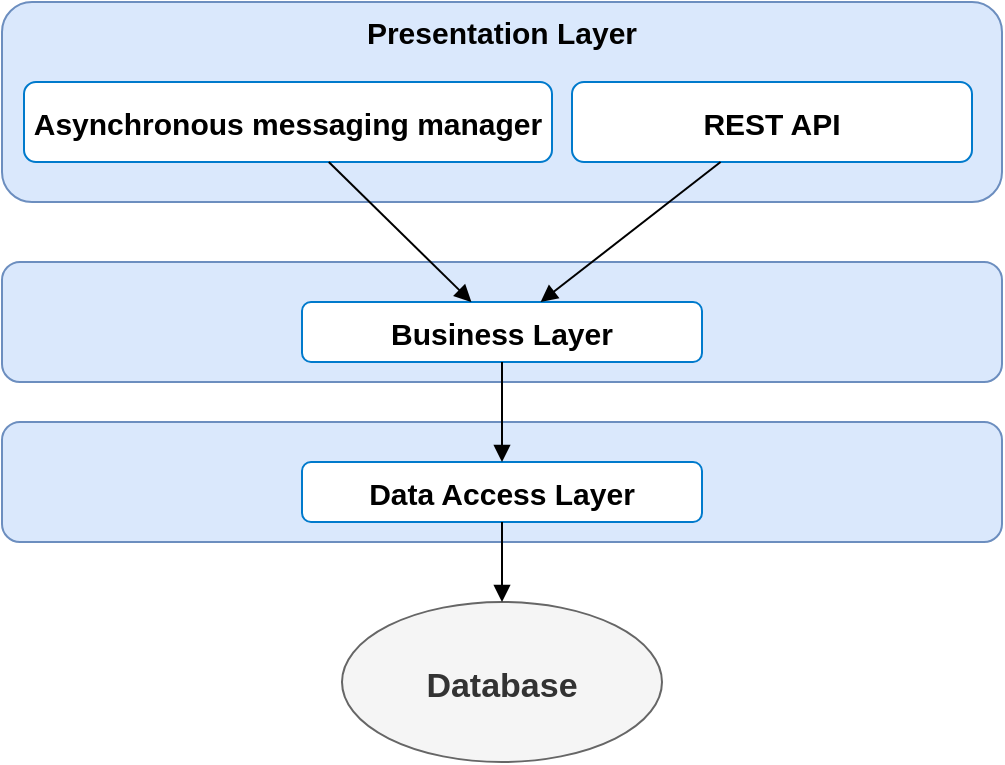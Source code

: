 <mxfile version="28.2.0">
  <diagram name="Gateway Security" id="JCOrZ1CxBGOPEMjygQDn">
    <mxGraphModel dx="50299" dy="25549" grid="0" gridSize="10" guides="1" tooltips="1" connect="1" arrows="1" fold="1" page="0" pageScale="1" pageWidth="291" pageHeight="413" background="none" math="0" shadow="0">
      <root>
        <mxCell id="0" />
        <mxCell id="1" parent="0" />
        <mxCell id="uysvjnHe-gaITb4ts8Dn-10" style="endArrow=block" parent="1" edge="1" />
        <mxCell id="uysvjnHe-gaITb4ts8Dn-11" style="endArrow=block" parent="1" edge="1" />
        <mxCell id="uysvjnHe-gaITb4ts8Dn-12" style="endArrow=block" parent="1" edge="1" />
        <mxCell id="uysvjnHe-gaITb4ts8Dn-13" style="endArrow=block" parent="1" edge="1" />
        <mxCell id="uysvjnHe-gaITb4ts8Dn-14" style="endArrow=block" parent="1" edge="1" />
        <mxCell id="uysvjnHe-gaITb4ts8Dn-15" style="endArrow=block" parent="1" edge="1" />
        <mxCell id="uysvjnHe-gaITb4ts8Dn-16" style="endArrow=block" parent="1" edge="1" />
        <mxCell id="uysvjnHe-gaITb4ts8Dn-17" style="endArrow=block" parent="1" edge="1" />
        <mxCell id="Qj6SqwlDsyFUhkEptKqb-39" style="fontStyle=1;fontSize=15;" parent="1" edge="1">
          <mxGeometry relative="1" as="geometry">
            <mxPoint x="-120" y="-196.875" as="sourcePoint" />
            <mxPoint x="-20" y="-203.125" as="targetPoint" />
          </mxGeometry>
        </mxCell>
        <mxCell id="TngklpUK372EJ_DTqBVW-1" value="" style="rounded=1;fillColor=#dae8fc;strokeColor=#6c8ebf;fontStyle=1;fontSize=15;" parent="1" vertex="1">
          <mxGeometry x="-340" y="-340" width="500" height="100" as="geometry" />
        </mxCell>
        <mxCell id="TngklpUK372EJ_DTqBVW-2" value="Asynchronous messaging manager" style="rounded=1;fillColor=#FFFFFF;strokeColor=#007ACC;fontStyle=1;fontSize=15;" parent="TngklpUK372EJ_DTqBVW-1" vertex="1">
          <mxGeometry x="11" y="40" width="264" height="40" as="geometry" />
        </mxCell>
        <mxCell id="TngklpUK372EJ_DTqBVW-3" value="REST API" style="rounded=1;fillColor=#FFFFFF;strokeColor=#007ACC;fontStyle=1;fontSize=15;" parent="TngklpUK372EJ_DTqBVW-1" vertex="1">
          <mxGeometry x="285" y="40" width="200" height="40" as="geometry" />
        </mxCell>
        <mxCell id="TngklpUK372EJ_DTqBVW-13" value="&lt;span data-end=&quot;385&quot; data-start=&quot;349&quot;&gt;Presentation Layer&lt;/span&gt;" style="text;html=1;align=center;verticalAlign=middle;whiteSpace=wrap;rounded=0;fontStyle=1;fontSize=15;" parent="TngklpUK372EJ_DTqBVW-1" vertex="1">
          <mxGeometry x="180" width="140" height="30" as="geometry" />
        </mxCell>
        <mxCell id="TngklpUK372EJ_DTqBVW-4" value="Business Layer" style="rounded=1;fillColor=#dae8fc;strokeColor=#6c8ebf;fontStyle=1;fontSize=15;" parent="1" vertex="1">
          <mxGeometry x="-340" y="-210" width="500" height="60" as="geometry" />
        </mxCell>
        <mxCell id="TngklpUK372EJ_DTqBVW-5" value="Business Layer" style="rounded=1;fillColor=#FFFFFF;strokeColor=#007ACC;fontStyle=1;fontSize=15;" parent="TngklpUK372EJ_DTqBVW-4" vertex="1">
          <mxGeometry x="150" y="20" width="200" height="30" as="geometry" />
        </mxCell>
        <mxCell id="TngklpUK372EJ_DTqBVW-6" value="DAO Layer" style="rounded=1;fillColor=#dae8fc;strokeColor=#6c8ebf;fontStyle=1;fontSize=15;" parent="1" vertex="1">
          <mxGeometry x="-340" y="-130" width="500" height="60" as="geometry" />
        </mxCell>
        <mxCell id="TngklpUK372EJ_DTqBVW-7" value="Data Access Layer" style="rounded=1;fillColor=#FFFFFF;strokeColor=#007ACC;fontStyle=1;fontSize=15;" parent="TngklpUK372EJ_DTqBVW-6" vertex="1">
          <mxGeometry x="150" y="20" width="200" height="30" as="geometry" />
        </mxCell>
        <mxCell id="TngklpUK372EJ_DTqBVW-8" value="Database" style="shape=ellipse;perimeter=ellipsePerimeter;fillColor=#f5f5f5;strokeColor=#666666;fontColor=#333333;fontStyle=1;fontSize=17;" parent="1" vertex="1">
          <mxGeometry x="-170" y="-40" width="160" height="80" as="geometry" />
        </mxCell>
        <mxCell id="TngklpUK372EJ_DTqBVW-9" style="endArrow=block;fontStyle=1;fontSize=15;" parent="1" source="TngklpUK372EJ_DTqBVW-2" target="TngklpUK372EJ_DTqBVW-5" edge="1">
          <mxGeometry relative="1" as="geometry" />
        </mxCell>
        <mxCell id="TngklpUK372EJ_DTqBVW-10" style="endArrow=block;fontStyle=1;fontSize=15;" parent="1" source="TngklpUK372EJ_DTqBVW-3" target="TngklpUK372EJ_DTqBVW-5" edge="1">
          <mxGeometry relative="1" as="geometry" />
        </mxCell>
        <mxCell id="TngklpUK372EJ_DTqBVW-11" style="endArrow=block;fontStyle=1;fontSize=15;" parent="1" source="TngklpUK372EJ_DTqBVW-5" target="TngklpUK372EJ_DTqBVW-7" edge="1">
          <mxGeometry relative="1" as="geometry" />
        </mxCell>
        <mxCell id="TngklpUK372EJ_DTqBVW-12" style="endArrow=block;fontStyle=1;fontSize=15;" parent="1" source="TngklpUK372EJ_DTqBVW-7" target="TngklpUK372EJ_DTqBVW-8" edge="1">
          <mxGeometry relative="1" as="geometry" />
        </mxCell>
      </root>
    </mxGraphModel>
  </diagram>
</mxfile>
